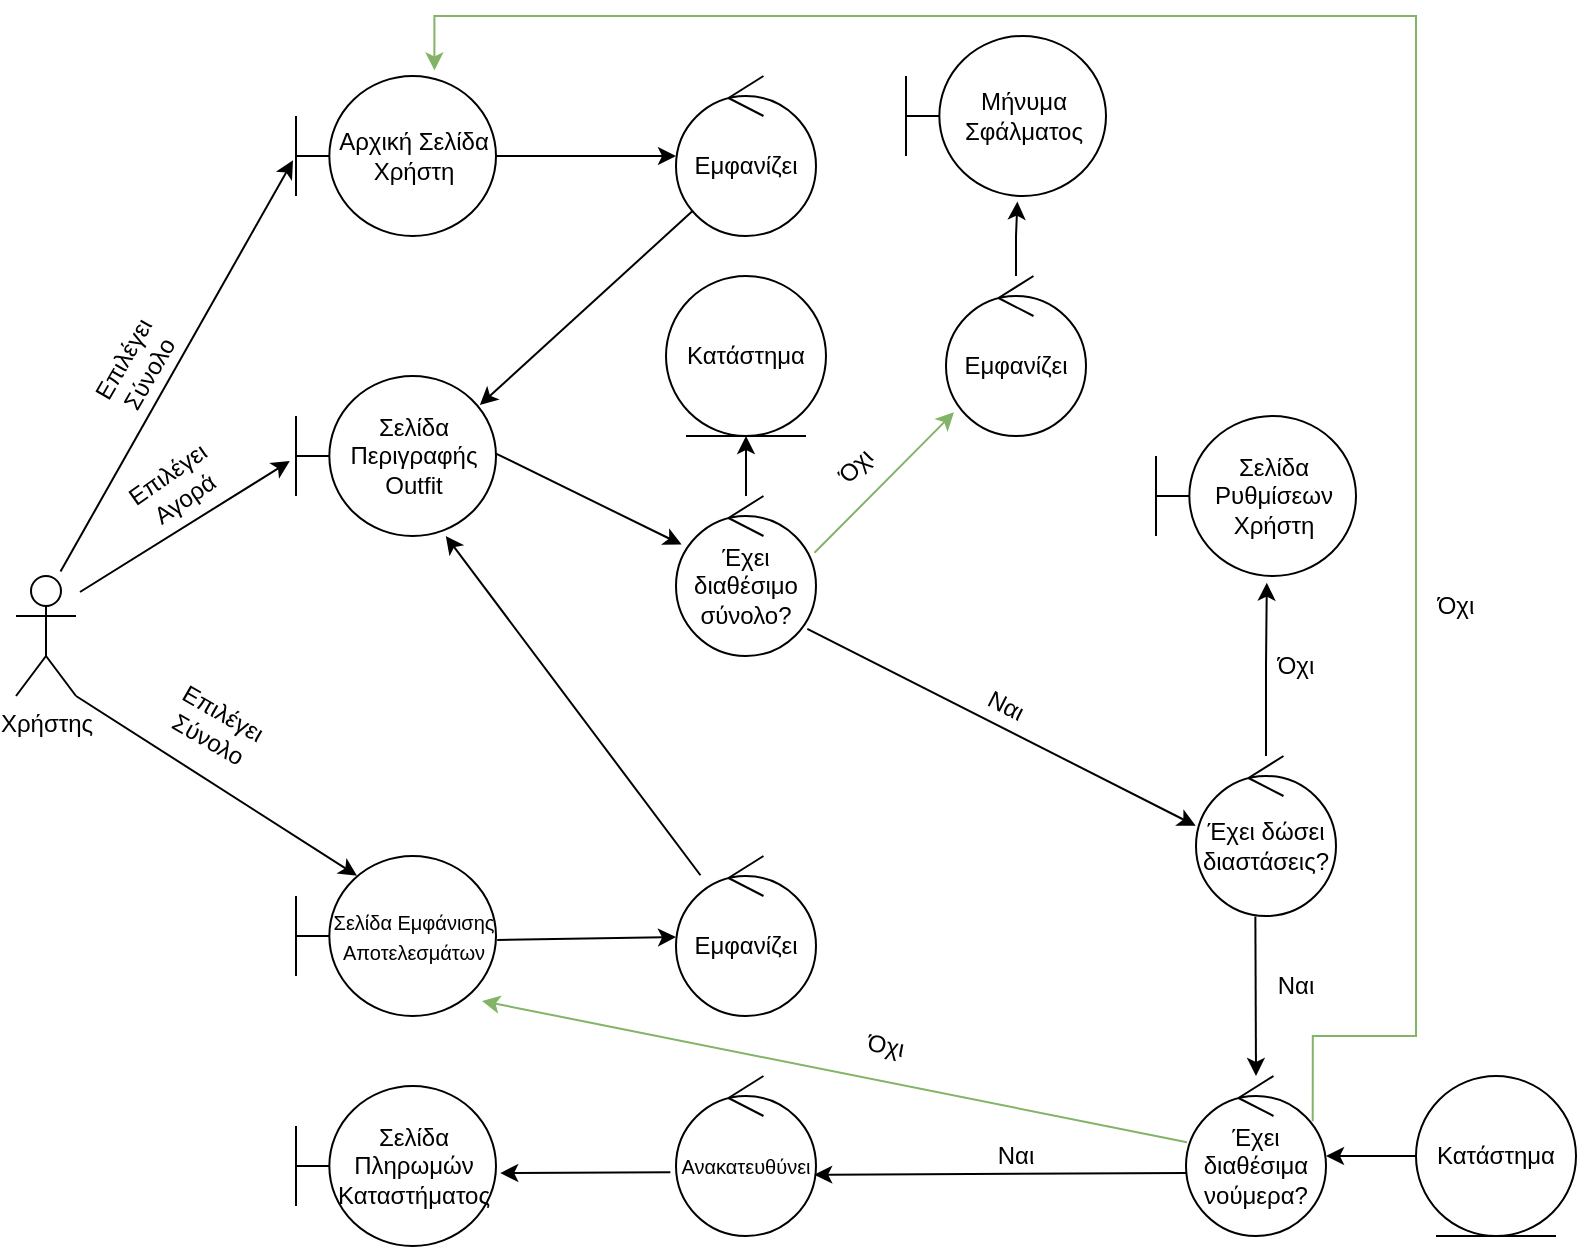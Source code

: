 <mxfile version="24.2.3" type="device">
  <diagram name="Σελίδα-1" id="c0uzWA4KZ7GL6QyTbvXv">
    <mxGraphModel dx="1400" dy="753" grid="1" gridSize="10" guides="1" tooltips="1" connect="1" arrows="1" fold="1" page="1" pageScale="1" pageWidth="827" pageHeight="1169" math="0" shadow="0">
      <root>
        <mxCell id="0" />
        <mxCell id="1" parent="0" />
        <mxCell id="ossWkHLXNniP_KbDqP73-1" value="Χρήστης" style="shape=umlActor;verticalLabelPosition=bottom;verticalAlign=top;html=1;" parent="1" vertex="1">
          <mxGeometry x="30" y="290" width="30" height="60" as="geometry" />
        </mxCell>
        <mxCell id="ossWkHLXNniP_KbDqP73-7" style="edgeStyle=orthogonalEdgeStyle;rounded=0;orthogonalLoop=1;jettySize=auto;html=1;" parent="1" source="ossWkHLXNniP_KbDqP73-4" target="ossWkHLXNniP_KbDqP73-6" edge="1">
          <mxGeometry relative="1" as="geometry" />
        </mxCell>
        <mxCell id="ossWkHLXNniP_KbDqP73-4" value="Αρχική Σελίδα&lt;br&gt;Χρήστη" style="shape=umlBoundary;whiteSpace=wrap;html=1;" parent="1" vertex="1">
          <mxGeometry x="170" y="40" width="100" height="80" as="geometry" />
        </mxCell>
        <mxCell id="ossWkHLXNniP_KbDqP73-6" value="Εμφανίζει" style="ellipse;shape=umlControl;whiteSpace=wrap;html=1;" parent="1" vertex="1">
          <mxGeometry x="360" y="40" width="70" height="80" as="geometry" />
        </mxCell>
        <mxCell id="ossWkHLXNniP_KbDqP73-8" value="Σελίδα Περιγραφής Outfit" style="shape=umlBoundary;whiteSpace=wrap;html=1;" parent="1" vertex="1">
          <mxGeometry x="170" y="190" width="100" height="80" as="geometry" />
        </mxCell>
        <mxCell id="ossWkHLXNniP_KbDqP73-10" value="" style="endArrow=classic;html=1;rounded=0;entryX=0.919;entryY=0.182;entryDx=0;entryDy=0;entryPerimeter=0;exitX=0.122;exitY=0.841;exitDx=0;exitDy=0;exitPerimeter=0;" parent="1" source="ossWkHLXNniP_KbDqP73-6" target="ossWkHLXNniP_KbDqP73-8" edge="1">
          <mxGeometry width="50" height="50" relative="1" as="geometry">
            <mxPoint x="370" y="290" as="sourcePoint" />
            <mxPoint x="420" y="240" as="targetPoint" />
          </mxGeometry>
        </mxCell>
        <mxCell id="ossWkHLXNniP_KbDqP73-11" value="" style="endArrow=classic;html=1;rounded=0;exitX=0.742;exitY=-0.038;exitDx=0;exitDy=0;exitPerimeter=0;entryX=-0.015;entryY=0.527;entryDx=0;entryDy=0;entryPerimeter=0;" parent="1" source="ossWkHLXNniP_KbDqP73-1" target="ossWkHLXNniP_KbDqP73-4" edge="1">
          <mxGeometry width="50" height="50" relative="1" as="geometry">
            <mxPoint x="409" y="107" as="sourcePoint" />
            <mxPoint x="262" y="195" as="targetPoint" />
          </mxGeometry>
        </mxCell>
        <mxCell id="ossWkHLXNniP_KbDqP73-13" value="Επιλέγει Σύνολο" style="text;html=1;align=center;verticalAlign=middle;whiteSpace=wrap;rounded=0;rotation=-60;" parent="1" vertex="1">
          <mxGeometry x="60" y="170" width="60" height="30" as="geometry" />
        </mxCell>
        <mxCell id="ossWkHLXNniP_KbDqP73-14" value="" style="endArrow=classic;html=1;rounded=0;exitX=0.742;exitY=-0.038;exitDx=0;exitDy=0;exitPerimeter=0;entryX=-0.031;entryY=0.532;entryDx=0;entryDy=0;entryPerimeter=0;" parent="1" target="ossWkHLXNniP_KbDqP73-8" edge="1">
          <mxGeometry width="50" height="50" relative="1" as="geometry">
            <mxPoint x="62" y="298" as="sourcePoint" />
            <mxPoint x="139" y="82" as="targetPoint" />
          </mxGeometry>
        </mxCell>
        <mxCell id="ossWkHLXNniP_KbDqP73-15" value="Επιλέγει Αγορά" style="text;html=1;align=center;verticalAlign=middle;whiteSpace=wrap;rounded=0;rotation=-35;" parent="1" vertex="1">
          <mxGeometry x="80" y="230" width="60" height="30" as="geometry" />
        </mxCell>
        <mxCell id="ossWkHLXNniP_KbDqP73-20" style="edgeStyle=orthogonalEdgeStyle;rounded=0;orthogonalLoop=1;jettySize=auto;html=1;" parent="1" source="ossWkHLXNniP_KbDqP73-16" target="ossWkHLXNniP_KbDqP73-18" edge="1">
          <mxGeometry relative="1" as="geometry" />
        </mxCell>
        <mxCell id="ossWkHLXNniP_KbDqP73-16" value="Έχει διαθέσιμο σύνολο?" style="ellipse;shape=umlControl;whiteSpace=wrap;html=1;" parent="1" vertex="1">
          <mxGeometry x="360" y="250" width="70" height="80" as="geometry" />
        </mxCell>
        <mxCell id="ossWkHLXNniP_KbDqP73-17" value="&lt;span style=&quot;color: rgba(0, 0, 0, 0); font-family: monospace; font-size: 0px; text-align: start; background-color: rgb(251, 251, 251);&quot;&gt;%3CmxGraphModel%3E%3Croot%3E%3CmxCell%20id%3D%220%22%2F%3E%3CmxCell%20id%3D%221%22%20parent%3D%220%22%2F%3E%3CmxCell%20id%3D%222%22%20value%3D%22%22%20style%3D%22endArrow%3Dclassic%3Bhtml%3D1%3Brounded%3D0%3B%22%20edge%3D%221%22%20parent%3D%221%22%3E%3CmxGeometry%20width%3D%2250%22%20height%3D%2250%22%20relative%3D%221%22%20as%3D%22geometry%22%3E%3CmxPoint%20x%3D%22330%22%20y%3D%22290%22%20as%3D%22sourcePoint%22%2F%3E%3CmxPoint%20x%3D%22430%22%20y%3D%22290%22%20as%3D%22targetPoint%22%2F%3E%3C%2FmxGeometry%3E%3C%2FmxCell%3E%3C%2Froot%3E%3C%2FmxGraphModel%3E&lt;/span&gt;" style="endArrow=classic;html=1;rounded=0;exitX=1;exitY=0.485;exitDx=0;exitDy=0;exitPerimeter=0;" parent="1" source="ossWkHLXNniP_KbDqP73-8" target="ossWkHLXNniP_KbDqP73-16" edge="1">
          <mxGeometry width="50" height="50" relative="1" as="geometry">
            <mxPoint x="330" y="290" as="sourcePoint" />
            <mxPoint x="237" y="303" as="targetPoint" />
          </mxGeometry>
        </mxCell>
        <mxCell id="ossWkHLXNniP_KbDqP73-18" value="Κατάστημα" style="ellipse;shape=umlEntity;whiteSpace=wrap;html=1;" parent="1" vertex="1">
          <mxGeometry x="355" y="140" width="80" height="80" as="geometry" />
        </mxCell>
        <mxCell id="ossWkHLXNniP_KbDqP73-22" value="Εμφανίζει" style="ellipse;shape=umlControl;whiteSpace=wrap;html=1;" parent="1" vertex="1">
          <mxGeometry x="495" y="140" width="70" height="80" as="geometry" />
        </mxCell>
        <mxCell id="ossWkHLXNniP_KbDqP73-23" value="&lt;span style=&quot;color: rgba(0, 0, 0, 0); font-family: monospace; font-size: 0px; text-align: start; background-color: rgb(251, 251, 251);&quot;&gt;%3CmxGraphModel%3E%3Croot%3E%3CmxCell%20id%3D%220%22%2F%3E%3CmxCell%20id%3D%221%22%20parent%3D%220%22%2F%3E%3CmxCell%20id%3D%222%22%20value%3D%22%22%20style%3D%22endArrow%3Dclassic%3Bhtml%3D1%3Brounded%3D0%3B%22%20edge%3D%221%22%20parent%3D%221%22%3E%3CmxGeometry%20width%3D%2250%22%20height%3D%2250%22%20relative%3D%221%22%20as%3D%22geometry%22%3E%3CmxPoint%20x%3D%22330%22%20y%3D%22290%22%20as%3D%22sourcePoint%22%2F%3E%3CmxPoint%20x%3D%22430%22%20y%3D%22290%22%20as%3D%22targetPoint%22%2F%3E%3C%2FmxGeometry%3E%3C%2FmxCell%3E%3C%2Froot%3E%3C%2FmxGraphModel%3E&lt;/span&gt;" style="endArrow=classic;html=1;rounded=0;exitX=0.989;exitY=0.355;exitDx=0;exitDy=0;exitPerimeter=0;entryX=0.057;entryY=0.852;entryDx=0;entryDy=0;entryPerimeter=0;fillColor=#d5e8d4;strokeColor=#82b366;" parent="1" source="ossWkHLXNniP_KbDqP73-16" target="ossWkHLXNniP_KbDqP73-22" edge="1">
          <mxGeometry width="50" height="50" relative="1" as="geometry">
            <mxPoint x="340" y="300" as="sourcePoint" />
            <mxPoint x="440" y="300" as="targetPoint" />
          </mxGeometry>
        </mxCell>
        <mxCell id="ossWkHLXNniP_KbDqP73-25" value="Όχι" style="text;html=1;align=center;verticalAlign=middle;whiteSpace=wrap;rounded=0;rotation=-45;" parent="1" vertex="1">
          <mxGeometry x="420" y="220" width="60" height="30" as="geometry" />
        </mxCell>
        <mxCell id="ossWkHLXNniP_KbDqP73-26" value="Μήνυμα Σφάλματος" style="shape=umlBoundary;whiteSpace=wrap;html=1;" parent="1" vertex="1">
          <mxGeometry x="475" y="20" width="100" height="80" as="geometry" />
        </mxCell>
        <mxCell id="ossWkHLXNniP_KbDqP73-29" value="Έχει δώσει διαστάσεις?" style="ellipse;shape=umlControl;whiteSpace=wrap;html=1;" parent="1" vertex="1">
          <mxGeometry x="620" y="380" width="70" height="80" as="geometry" />
        </mxCell>
        <mxCell id="ossWkHLXNniP_KbDqP73-31" value="Ναι" style="text;html=1;align=center;verticalAlign=middle;whiteSpace=wrap;rounded=0;rotation=27;" parent="1" vertex="1">
          <mxGeometry x="495" y="340" width="60" height="30" as="geometry" />
        </mxCell>
        <mxCell id="ossWkHLXNniP_KbDqP73-32" value="&lt;span style=&quot;color: rgba(0, 0, 0, 0); font-family: monospace; font-size: 0px; text-align: start; background-color: rgb(251, 251, 251);&quot;&gt;%3CmxGraphModel%3E%3Croot%3E%3CmxCell%20id%3D%220%22%2F%3E%3CmxCell%20id%3D%221%22%20parent%3D%220%22%2F%3E%3CmxCell%20id%3D%222%22%20value%3D%22%22%20style%3D%22endArrow%3Dclassic%3Bhtml%3D1%3Brounded%3D0%3B%22%20edge%3D%221%22%20parent%3D%221%22%3E%3CmxGeometry%20width%3D%2250%22%20height%3D%2250%22%20relative%3D%221%22%20as%3D%22geometry%22%3E%3CmxPoint%20x%3D%22330%22%20y%3D%22290%22%20as%3D%22sourcePoint%22%2F%3E%3CmxPoint%20x%3D%22430%22%20y%3D%22290%22%20as%3D%22targetPoint%22%2F%3E%3C%2FmxGeometry%3E%3C%2FmxCell%3E%3C%2Froot%3E%3C%2FmxGraphModel%3E&lt;/span&gt;" style="endArrow=classic;html=1;rounded=0;entryX=-0.002;entryY=0.436;entryDx=0;entryDy=0;entryPerimeter=0;exitX=0.938;exitY=0.83;exitDx=0;exitDy=0;exitPerimeter=0;" parent="1" source="ossWkHLXNniP_KbDqP73-16" target="ossWkHLXNniP_KbDqP73-29" edge="1">
          <mxGeometry width="50" height="50" relative="1" as="geometry">
            <mxPoint x="540" y="430" as="sourcePoint" />
            <mxPoint x="372" y="285" as="targetPoint" />
          </mxGeometry>
        </mxCell>
        <mxCell id="ossWkHLXNniP_KbDqP73-33" value="&lt;span style=&quot;color: rgba(0, 0, 0, 0); font-family: monospace; font-size: 0px; text-align: start; background-color: rgb(251, 251, 251);&quot;&gt;%3CmxGraphModel%3E%3Croot%3E%3CmxCell%20id%3D%220%22%2F%3E%3CmxCell%20id%3D%221%22%20parent%3D%220%22%2F%3E%3CmxCell%20id%3D%222%22%20value%3D%22%22%20style%3D%22endArrow%3Dclassic%3Bhtml%3D1%3Brounded%3D0%3B%22%20edge%3D%221%22%20parent%3D%221%22%3E%3CmxGeometry%20width%3D%2250%22%20height%3D%2250%22%20relative%3D%221%22%20as%3D%22geometry%22%3E%3CmxPoint%20x%3D%22330%22%20y%3D%22290%22%20as%3D%22sourcePoint%22%2F%3E%3CmxPoint%20x%3D%22430%22%20y%3D%22290%22%20as%3D%22targetPoint%22%2F%3E%3C%2FmxGeometry%3E%3C%2FmxCell%3E%3C%2Froot%3E%3C%2FmxGraphModel%3E&lt;/span&gt;" style="endArrow=classic;html=1;rounded=0;exitX=0.424;exitY=1.003;exitDx=0;exitDy=0;exitPerimeter=0;" parent="1" source="ossWkHLXNniP_KbDqP73-29" target="ossWkHLXNniP_KbDqP73-34" edge="1">
          <mxGeometry width="50" height="50" relative="1" as="geometry">
            <mxPoint x="390" y="400" as="sourcePoint" />
            <mxPoint x="460" y="470" as="targetPoint" />
          </mxGeometry>
        </mxCell>
        <mxCell id="ossWkHLXNniP_KbDqP73-34" value="Έχει διαθέσιμα νούμερα?" style="ellipse;shape=umlControl;whiteSpace=wrap;html=1;" parent="1" vertex="1">
          <mxGeometry x="615" y="540.0" width="70" height="80" as="geometry" />
        </mxCell>
        <mxCell id="ossWkHLXNniP_KbDqP73-35" value="Ναι" style="text;html=1;align=center;verticalAlign=middle;whiteSpace=wrap;rounded=0;rotation=0;" parent="1" vertex="1">
          <mxGeometry x="640" y="480" width="60" height="30" as="geometry" />
        </mxCell>
        <mxCell id="ossWkHLXNniP_KbDqP73-36" value="Όχι" style="text;html=1;align=center;verticalAlign=middle;whiteSpace=wrap;rounded=0;rotation=0;" parent="1" vertex="1">
          <mxGeometry x="640" y="320" width="60" height="30" as="geometry" />
        </mxCell>
        <mxCell id="ossWkHLXNniP_KbDqP73-54" style="edgeStyle=orthogonalEdgeStyle;rounded=0;orthogonalLoop=1;jettySize=auto;html=1;" parent="1" source="ossWkHLXNniP_KbDqP73-37" target="ossWkHLXNniP_KbDqP73-34" edge="1">
          <mxGeometry relative="1" as="geometry" />
        </mxCell>
        <mxCell id="i21rlDyVTlsMKJdLC9n9-11" style="edgeStyle=orthogonalEdgeStyle;rounded=0;orthogonalLoop=1;jettySize=auto;html=1;entryX=0.692;entryY=-0.035;entryDx=0;entryDy=0;entryPerimeter=0;fillColor=#d5e8d4;strokeColor=#82b366;exitX=0.905;exitY=0.283;exitDx=0;exitDy=0;exitPerimeter=0;" edge="1" parent="1" source="ossWkHLXNniP_KbDqP73-34" target="ossWkHLXNniP_KbDqP73-4">
          <mxGeometry relative="1" as="geometry">
            <mxPoint x="730" y="15.826" as="targetPoint" />
            <Array as="points">
              <mxPoint x="678" y="520" />
              <mxPoint x="730" y="520" />
              <mxPoint x="730" y="10" />
              <mxPoint x="239" y="10" />
            </Array>
          </mxGeometry>
        </mxCell>
        <mxCell id="ossWkHLXNniP_KbDqP73-37" value="Κατάστημα" style="ellipse;shape=umlEntity;whiteSpace=wrap;html=1;" parent="1" vertex="1">
          <mxGeometry x="730" y="540" width="80" height="80" as="geometry" />
        </mxCell>
        <mxCell id="ossWkHLXNniP_KbDqP73-39" value="&lt;font style=&quot;font-size: 10px;&quot;&gt;Ανακατευθύνει&lt;/font&gt;" style="ellipse;shape=umlControl;whiteSpace=wrap;html=1;" parent="1" vertex="1">
          <mxGeometry x="360" y="540" width="70" height="80" as="geometry" />
        </mxCell>
        <mxCell id="ossWkHLXNniP_KbDqP73-41" value="Ναι" style="text;html=1;align=center;verticalAlign=middle;whiteSpace=wrap;rounded=0;rotation=0;" parent="1" vertex="1">
          <mxGeometry x="500" y="565" width="60" height="30" as="geometry" />
        </mxCell>
        <mxCell id="ossWkHLXNniP_KbDqP73-42" value="Σελίδα Πληρωμών Καταστήματος" style="shape=umlBoundary;whiteSpace=wrap;html=1;" parent="1" vertex="1">
          <mxGeometry x="170" y="545" width="100" height="80" as="geometry" />
        </mxCell>
        <mxCell id="ossWkHLXNniP_KbDqP73-43" value="&lt;span style=&quot;color: rgba(0, 0, 0, 0); font-family: monospace; font-size: 0px; text-align: start; background-color: rgb(251, 251, 251);&quot;&gt;%3CmxGraphModel%3E%3Croot%3E%3CmxCell%20id%3D%220%22%2F%3E%3CmxCell%20id%3D%221%22%20parent%3D%220%22%2F%3E%3CmxCell%20id%3D%222%22%20value%3D%22%22%20style%3D%22endArrow%3Dclassic%3Bhtml%3D1%3Brounded%3D0%3B%22%20edge%3D%221%22%20parent%3D%221%22%3E%3CmxGeometry%20width%3D%2250%22%20height%3D%2250%22%20relative%3D%221%22%20as%3D%22geometry%22%3E%3CmxPoint%20x%3D%22330%22%20y%3D%22290%22%20as%3D%22sourcePoint%22%2F%3E%3CmxPoint%20x%3D%22430%22%20y%3D%22290%22%20as%3D%22targetPoint%22%2F%3E%3C%2FmxGeometry%3E%3C%2FmxCell%3E%3C%2Froot%3E%3C%2FmxGraphModel%3E&lt;/span&gt;" style="endArrow=classic;html=1;rounded=0;entryX=1.021;entryY=0.544;entryDx=0;entryDy=0;entryPerimeter=0;exitX=-0.04;exitY=0.601;exitDx=0;exitDy=0;exitPerimeter=0;" parent="1" source="ossWkHLXNniP_KbDqP73-39" target="ossWkHLXNniP_KbDqP73-42" edge="1">
          <mxGeometry width="50" height="50" relative="1" as="geometry">
            <mxPoint x="250" y="550" as="sourcePoint" />
            <mxPoint x="630" y="425" as="targetPoint" />
          </mxGeometry>
        </mxCell>
        <mxCell id="ossWkHLXNniP_KbDqP73-44" value="&lt;font style=&quot;font-size: 10px;&quot;&gt;Σελίδα Εμφάνισης Αποτελεσμάτων&lt;/font&gt;" style="shape=umlBoundary;whiteSpace=wrap;html=1;" parent="1" vertex="1">
          <mxGeometry x="170" y="430" width="100" height="80" as="geometry" />
        </mxCell>
        <mxCell id="ossWkHLXNniP_KbDqP73-45" value="&lt;span style=&quot;color: rgba(0, 0, 0, 0); font-family: monospace; font-size: 0px; text-align: start; background-color: rgb(251, 251, 251);&quot;&gt;%3CmxGraphModel%3E%3Croot%3E%3CmxCell%20id%3D%220%22%2F%3E%3CmxCell%20id%3D%221%22%20parent%3D%220%22%2F%3E%3CmxCell%20id%3D%222%22%20value%3D%22%22%20style%3D%22endArrow%3Dclassic%3Bhtml%3D1%3Brounded%3D0%3B%22%20edge%3D%221%22%20parent%3D%221%22%3E%3CmxGeometry%20width%3D%2250%22%20height%3D%2250%22%20relative%3D%221%22%20as%3D%22geometry%22%3E%3CmxPoint%20x%3D%22330%22%20y%3D%22290%22%20as%3D%22sourcePoint%22%2F%3E%3CmxPoint%20x%3D%22430%22%20y%3D%22290%22%20as%3D%22targetPoint%22%2F%3E%3C%2FmxGeometry%3E%3C%2FmxCell%3E%3C%2Froot%3E%3C%2FmxGraphModel%3E&lt;/span&gt;" style="endArrow=classic;html=1;rounded=0;exitX=1;exitY=1;exitDx=0;exitDy=0;exitPerimeter=0;entryX=0.305;entryY=0.123;entryDx=0;entryDy=0;entryPerimeter=0;" parent="1" source="ossWkHLXNniP_KbDqP73-1" target="ossWkHLXNniP_KbDqP73-44" edge="1">
          <mxGeometry width="50" height="50" relative="1" as="geometry">
            <mxPoint x="290" y="730" as="sourcePoint" />
            <mxPoint x="170" y="590" as="targetPoint" />
          </mxGeometry>
        </mxCell>
        <mxCell id="ossWkHLXNniP_KbDqP73-46" value="Επιλέγει Σύνολο" style="text;html=1;align=center;verticalAlign=middle;whiteSpace=wrap;rounded=0;rotation=30;" parent="1" vertex="1">
          <mxGeometry x="100" y="350" width="60" height="30" as="geometry" />
        </mxCell>
        <mxCell id="ossWkHLXNniP_KbDqP73-47" value="Εμφανίζει" style="ellipse;shape=umlControl;whiteSpace=wrap;html=1;" parent="1" vertex="1">
          <mxGeometry x="360" y="430" width="70" height="80" as="geometry" />
        </mxCell>
        <mxCell id="ossWkHLXNniP_KbDqP73-50" value="&lt;span style=&quot;color: rgba(0, 0, 0, 0); font-family: monospace; font-size: 0px; text-align: start; background-color: rgb(251, 251, 251);&quot;&gt;%3CmxGraphModel%3E%3Croot%3E%3CmxCell%20id%3D%220%22%2F%3E%3CmxCell%20id%3D%221%22%20parent%3D%220%22%2F%3E%3CmxCell%20id%3D%222%22%20value%3D%22%22%20style%3D%22endArrow%3Dclassic%3Bhtml%3D1%3Brounded%3D0%3B%22%20edge%3D%221%22%20parent%3D%221%22%3E%3CmxGeometry%20width%3D%2250%22%20height%3D%2250%22%20relative%3D%221%22%20as%3D%22geometry%22%3E%3CmxPoint%20x%3D%22330%22%20y%3D%22290%22%20as%3D%22sourcePoint%22%2F%3E%3CmxPoint%20x%3D%22430%22%20y%3D%22290%22%20as%3D%22targetPoint%22%2F%3E%3C%2FmxGeometry%3E%3C%2FmxCell%3E%3C%2Froot%3E%3C%2FmxGraphModel%3E&lt;/span&gt;" style="endArrow=classic;html=1;rounded=0;exitX=1.006;exitY=0.525;exitDx=0;exitDy=0;exitPerimeter=0;" parent="1" source="ossWkHLXNniP_KbDqP73-44" target="ossWkHLXNniP_KbDqP73-47" edge="1">
          <mxGeometry width="50" height="50" relative="1" as="geometry">
            <mxPoint x="270" y="239" as="sourcePoint" />
            <mxPoint x="372" y="285" as="targetPoint" />
          </mxGeometry>
        </mxCell>
        <mxCell id="ossWkHLXNniP_KbDqP73-51" value="&lt;span style=&quot;color: rgba(0, 0, 0, 0); font-family: monospace; font-size: 0px; text-align: start; background-color: rgb(251, 251, 251);&quot;&gt;%3CmxGraphModel%3E%3Croot%3E%3CmxCell%20id%3D%220%22%2F%3E%3CmxCell%20id%3D%221%22%20parent%3D%220%22%2F%3E%3CmxCell%20id%3D%222%22%20value%3D%22%22%20style%3D%22endArrow%3Dclassic%3Bhtml%3D1%3Brounded%3D0%3B%22%20edge%3D%221%22%20parent%3D%221%22%3E%3CmxGeometry%20width%3D%2250%22%20height%3D%2250%22%20relative%3D%221%22%20as%3D%22geometry%22%3E%3CmxPoint%20x%3D%22330%22%20y%3D%22290%22%20as%3D%22sourcePoint%22%2F%3E%3CmxPoint%20x%3D%22430%22%20y%3D%22290%22%20as%3D%22targetPoint%22%2F%3E%3C%2FmxGeometry%3E%3C%2FmxCell%3E%3C%2Froot%3E%3C%2FmxGraphModel%3E&lt;/span&gt;" style="endArrow=classic;html=1;rounded=0;entryX=0.749;entryY=1;entryDx=0;entryDy=0;entryPerimeter=0;" parent="1" source="ossWkHLXNniP_KbDqP73-47" target="ossWkHLXNniP_KbDqP73-8" edge="1">
          <mxGeometry width="50" height="50" relative="1" as="geometry">
            <mxPoint x="280" y="360" as="sourcePoint" />
            <mxPoint x="389" y="480" as="targetPoint" />
          </mxGeometry>
        </mxCell>
        <mxCell id="ossWkHLXNniP_KbDqP73-52" value="&lt;span style=&quot;color: rgba(0, 0, 0, 0); font-family: monospace; font-size: 0px; text-align: start; background-color: rgb(251, 251, 251);&quot;&gt;%3CmxGraphModel%3E%3Croot%3E%3CmxCell%20id%3D%220%22%2F%3E%3CmxCell%20id%3D%221%22%20parent%3D%220%22%2F%3E%3CmxCell%20id%3D%222%22%20value%3D%22%22%20style%3D%22endArrow%3Dclassic%3Bhtml%3D1%3Brounded%3D0%3B%22%20edge%3D%221%22%20parent%3D%221%22%3E%3CmxGeometry%20width%3D%2250%22%20height%3D%2250%22%20relative%3D%221%22%20as%3D%22geometry%22%3E%3CmxPoint%20x%3D%22330%22%20y%3D%22290%22%20as%3D%22sourcePoint%22%2F%3E%3CmxPoint%20x%3D%22430%22%20y%3D%22290%22%20as%3D%22targetPoint%22%2F%3E%3C%2FmxGeometry%3E%3C%2FmxCell%3E%3C%2Froot%3E%3C%2FmxGraphModel%3E&lt;/span&gt;" style="endArrow=classic;html=1;rounded=0;exitX=0.008;exitY=0.606;exitDx=0;exitDy=0;exitPerimeter=0;entryX=0.987;entryY=0.617;entryDx=0;entryDy=0;entryPerimeter=0;" parent="1" source="ossWkHLXNniP_KbDqP73-34" target="ossWkHLXNniP_KbDqP73-39" edge="1">
          <mxGeometry width="50" height="50" relative="1" as="geometry">
            <mxPoint x="386" y="598" as="sourcePoint" />
            <mxPoint x="470" y="560" as="targetPoint" />
          </mxGeometry>
        </mxCell>
        <mxCell id="ossWkHLXNniP_KbDqP73-56" style="edgeStyle=orthogonalEdgeStyle;rounded=0;orthogonalLoop=1;jettySize=auto;html=1;entryX=0.557;entryY=1.035;entryDx=0;entryDy=0;entryPerimeter=0;" parent="1" source="ossWkHLXNniP_KbDqP73-22" target="ossWkHLXNniP_KbDqP73-26" edge="1">
          <mxGeometry relative="1" as="geometry" />
        </mxCell>
        <mxCell id="ossWkHLXNniP_KbDqP73-57" value="Σελίδα Ρυθμίσεων Χρήστη" style="shape=umlBoundary;whiteSpace=wrap;html=1;" parent="1" vertex="1">
          <mxGeometry x="600" y="210" width="100" height="80" as="geometry" />
        </mxCell>
        <mxCell id="ossWkHLXNniP_KbDqP73-60" style="edgeStyle=orthogonalEdgeStyle;rounded=0;orthogonalLoop=1;jettySize=auto;html=1;entryX=0.554;entryY=1.042;entryDx=0;entryDy=0;entryPerimeter=0;" parent="1" source="ossWkHLXNniP_KbDqP73-29" target="ossWkHLXNniP_KbDqP73-57" edge="1">
          <mxGeometry relative="1" as="geometry" />
        </mxCell>
        <mxCell id="ossWkHLXNniP_KbDqP73-61" value="&lt;span style=&quot;color: rgba(0, 0, 0, 0); font-family: monospace; font-size: 0px; text-align: start; background-color: rgb(251, 251, 251);&quot;&gt;%3CmxGraphModel%3E%3Croot%3E%3CmxCell%20id%3D%220%22%2F%3E%3CmxCell%20id%3D%221%22%20parent%3D%220%22%2F%3E%3CmxCell%20id%3D%222%22%20value%3D%22%22%20style%3D%22endArrow%3Dclassic%3Bhtml%3D1%3Brounded%3D0%3B%22%20edge%3D%221%22%20parent%3D%221%22%3E%3CmxGeometry%20width%3D%2250%22%20height%3D%2250%22%20relative%3D%221%22%20as%3D%22geometry%22%3E%3CmxPoint%20x%3D%22330%22%20y%3D%22290%22%20as%3D%22sourcePoint%22%2F%3E%3CmxPoint%20x%3D%22430%22%20y%3D%22290%22%20as%3D%22targetPoint%22%2F%3E%3C%2FmxGeometry%3E%3C%2FmxCell%3E%3C%2Froot%3E%3C%2FmxGraphModel%3E&lt;/span&gt;" style="endArrow=classic;html=1;rounded=0;entryX=0.93;entryY=0.906;entryDx=0;entryDy=0;entryPerimeter=0;fillColor=#d5e8d4;strokeColor=#82b366;" parent="1" source="ossWkHLXNniP_KbDqP73-34" target="ossWkHLXNniP_KbDqP73-44" edge="1">
          <mxGeometry width="50" height="50" relative="1" as="geometry">
            <mxPoint x="382" y="450" as="sourcePoint" />
            <mxPoint x="255" y="280" as="targetPoint" />
          </mxGeometry>
        </mxCell>
        <mxCell id="ossWkHLXNniP_KbDqP73-62" value="Όχι" style="text;html=1;align=center;verticalAlign=middle;whiteSpace=wrap;rounded=0;rotation=11;" parent="1" vertex="1">
          <mxGeometry x="435" y="510" width="60" height="30" as="geometry" />
        </mxCell>
        <mxCell id="i21rlDyVTlsMKJdLC9n9-12" value="Όχι" style="text;html=1;align=center;verticalAlign=middle;whiteSpace=wrap;rounded=0;rotation=0;" vertex="1" parent="1">
          <mxGeometry x="720" y="290" width="60" height="30" as="geometry" />
        </mxCell>
      </root>
    </mxGraphModel>
  </diagram>
</mxfile>
